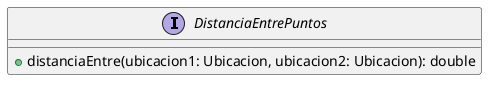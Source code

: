 @startuml
'https://plantuml.com/class-diagram

interface DistanciaEntrePuntos{
    + distanciaEntre(ubicacion1: Ubicacion, ubicacion2: Ubicacion): double
}

@enduml

